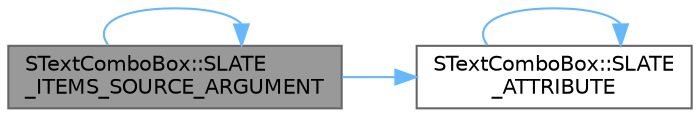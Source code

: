 digraph "STextComboBox::SLATE_ITEMS_SOURCE_ARGUMENT"
{
 // INTERACTIVE_SVG=YES
 // LATEX_PDF_SIZE
  bgcolor="transparent";
  edge [fontname=Helvetica,fontsize=10,labelfontname=Helvetica,labelfontsize=10];
  node [fontname=Helvetica,fontsize=10,shape=box,height=0.2,width=0.4];
  rankdir="LR";
  Node1 [id="Node000001",label="STextComboBox::SLATE\l_ITEMS_SOURCE_ARGUMENT",height=0.2,width=0.4,color="gray40", fillcolor="grey60", style="filled", fontcolor="black",tooltip="Selection of strings to pick from."];
  Node1 -> Node2 [id="edge1_Node000001_Node000002",color="steelblue1",style="solid",tooltip=" "];
  Node2 [id="Node000002",label="STextComboBox::SLATE\l_ATTRIBUTE",height=0.2,width=0.4,color="grey40", fillcolor="white", style="filled",URL="$d3/d9f/classSTextComboBox.html#a23539769f359990d2461e5a036bedb68",tooltip="Sets the font used to draw the text."];
  Node2 -> Node2 [id="edge2_Node000002_Node000002",color="steelblue1",style="solid",tooltip=" "];
  Node1 -> Node1 [id="edge3_Node000001_Node000001",color="steelblue1",style="solid",tooltip=" "];
}
